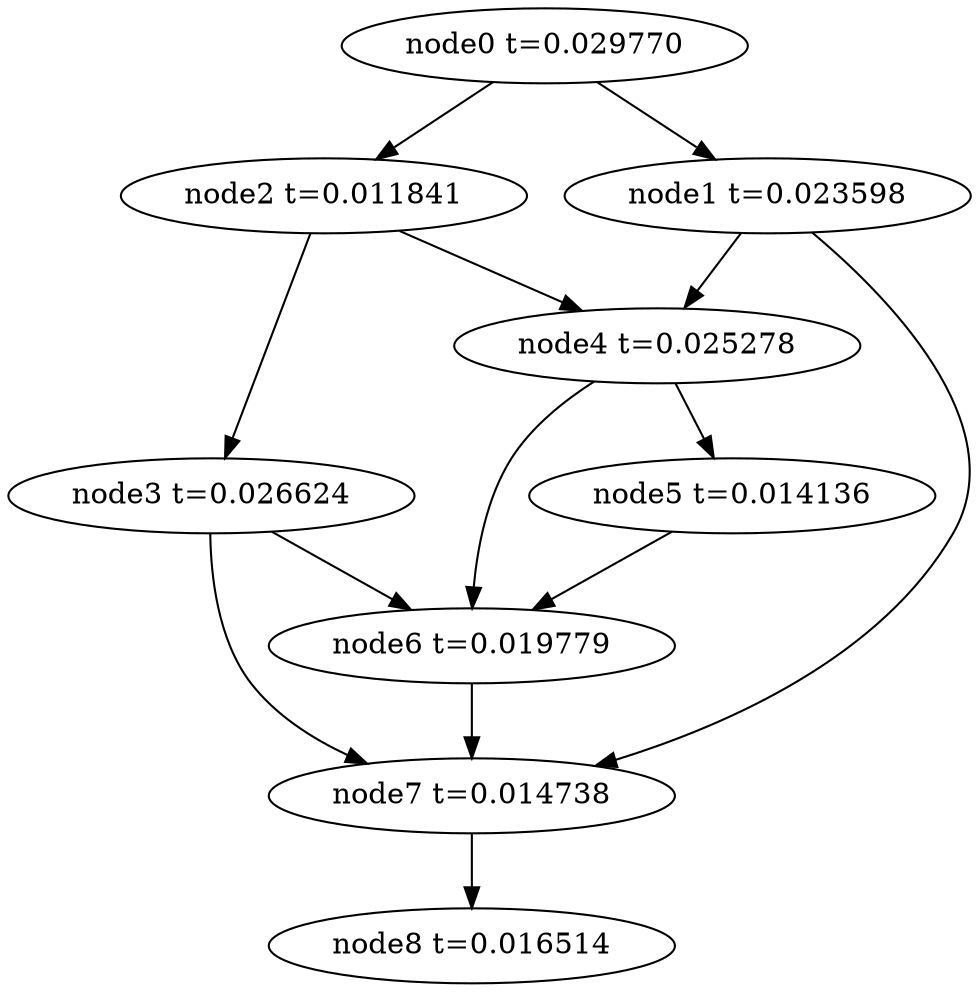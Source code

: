 digraph g{
	node8[label="node8 t=0.016514"]
	node7 -> node8
	node7[label="node7 t=0.014738"];
	node6 -> node7
	node6[label="node6 t=0.019779"];
	node5 -> node6
	node5[label="node5 t=0.014136"];
	node4 -> node6
	node4 -> node5
	node4[label="node4 t=0.025278"];
	node3 -> node7
	node3 -> node6
	node3[label="node3 t=0.026624"];
	node2 -> node4
	node2 -> node3
	node2[label="node2 t=0.011841"];
	node1 -> node7
	node1 -> node4
	node1[label="node1 t=0.023598"];
	node0 -> node2
	node0 -> node1
	node0[label="node0 t=0.029770"];
}
